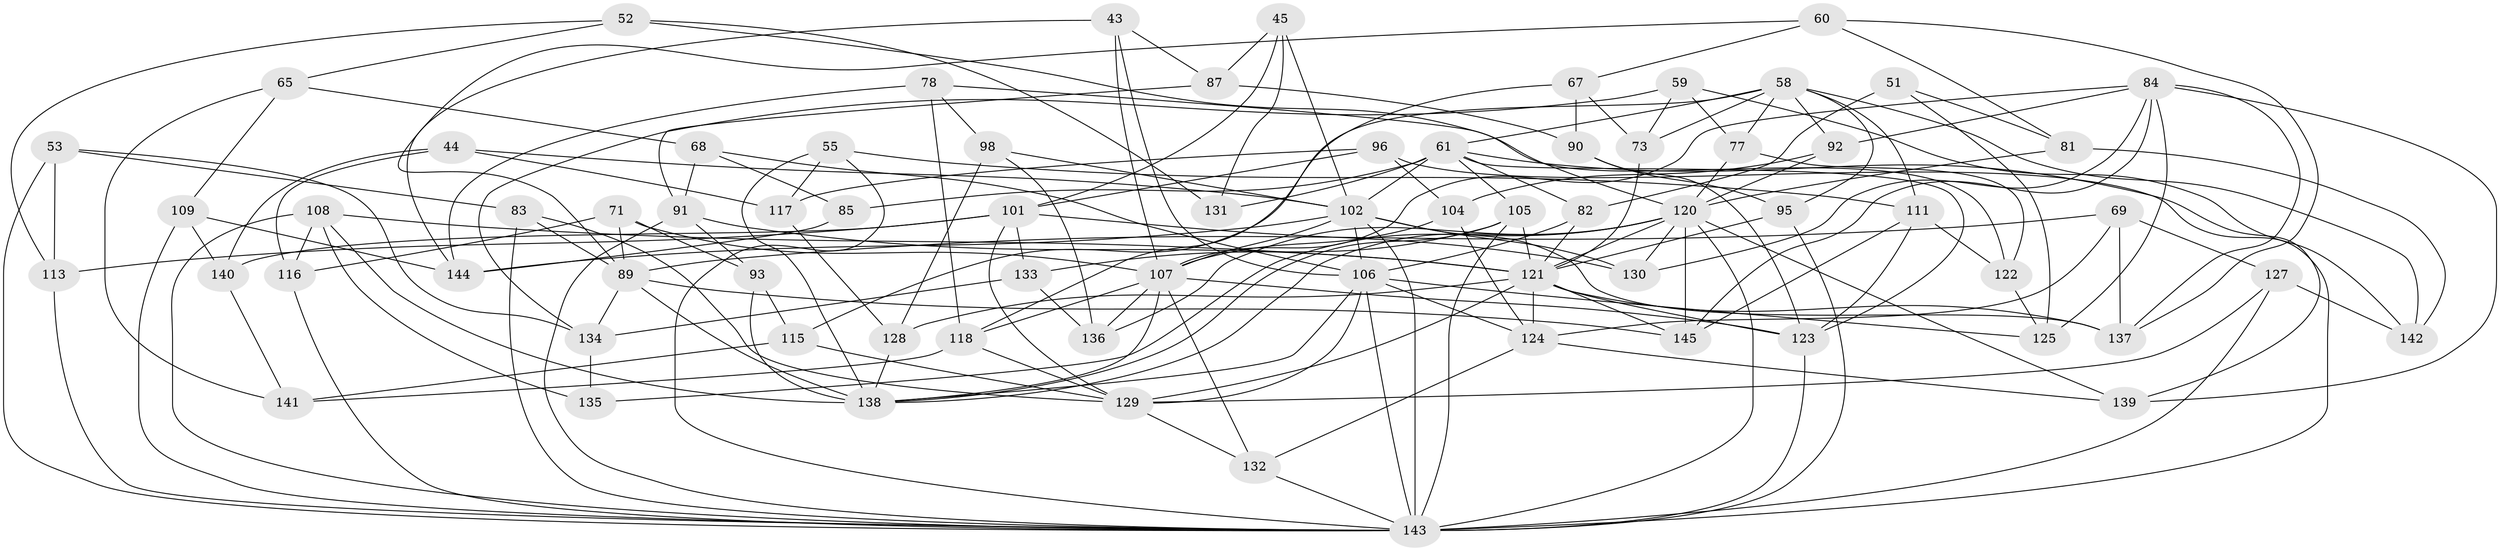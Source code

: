 // original degree distribution, {4: 1.0}
// Generated by graph-tools (version 1.1) at 2025/57/03/09/25 04:57:28]
// undirected, 72 vertices, 185 edges
graph export_dot {
graph [start="1"]
  node [color=gray90,style=filled];
  43;
  44;
  45;
  51;
  52;
  53;
  55;
  58 [super="+48"];
  59;
  60;
  61 [super="+49"];
  65;
  67;
  68;
  69;
  71;
  73;
  77;
  78 [super="+24"];
  81;
  82 [super="+25"];
  83;
  84 [super="+19"];
  85;
  87;
  89 [super="+14+18"];
  90;
  91 [super="+12"];
  92;
  93;
  95;
  96;
  98;
  101 [super="+32"];
  102 [super="+28+86"];
  104;
  105 [super="+27"];
  106 [super="+64"];
  107 [super="+79"];
  108 [super="+99"];
  109;
  111 [super="+63"];
  113;
  115;
  116;
  117;
  118 [super="+31"];
  120 [super="+33+38+114+80"];
  121 [super="+21+94+97"];
  122;
  123 [super="+8+13+37"];
  124 [super="+88+103"];
  125;
  127;
  128;
  129 [super="+1+74+119"];
  130 [super="+72"];
  131;
  132;
  133;
  134 [super="+126"];
  135;
  136;
  137 [super="+76"];
  138 [super="+56"];
  139;
  140;
  141;
  142;
  143 [super="+30+47+110+112+57"];
  144 [super="+100"];
  145 [super="+41+75"];
  43 -- 87;
  43 -- 89;
  43 -- 106;
  43 -- 107;
  44 -- 117;
  44 -- 116;
  44 -- 140;
  44 -- 102;
  45 -- 131;
  45 -- 87;
  45 -- 101;
  45 -- 102;
  51 -- 125;
  51 -- 82 [weight=2];
  51 -- 81;
  52 -- 65;
  52 -- 113;
  52 -- 131;
  52 -- 120;
  53 -- 113;
  53 -- 83;
  53 -- 134;
  53 -- 143;
  55 -- 117;
  55 -- 111;
  55 -- 138;
  55 -- 143;
  58 -- 142;
  58 -- 95;
  58 -- 111;
  58 -- 115;
  58 -- 61;
  58 -- 73;
  58 -- 92;
  58 -- 77;
  59 -- 142;
  59 -- 134;
  59 -- 73;
  59 -- 77;
  60 -- 67;
  60 -- 81;
  60 -- 137;
  60 -- 144;
  61 -- 102;
  61 -- 85 [weight=2];
  61 -- 131 [weight=2];
  61 -- 105;
  61 -- 139;
  61 -- 82;
  61 -- 123;
  65 -- 68;
  65 -- 109;
  65 -- 141;
  67 -- 73;
  67 -- 90;
  67 -- 118;
  68 -- 91;
  68 -- 85;
  68 -- 106;
  69 -- 127;
  69 -- 89;
  69 -- 124;
  69 -- 137;
  71 -- 93;
  71 -- 89;
  71 -- 116;
  71 -- 107;
  73 -- 121;
  77 -- 122;
  77 -- 120;
  78 -- 144 [weight=2];
  78 -- 122;
  78 -- 98;
  78 -- 118 [weight=2];
  81 -- 142;
  81 -- 120;
  82 -- 121 [weight=2];
  82 -- 106;
  83 -- 89;
  83 -- 129;
  83 -- 143;
  84 -- 125;
  84 -- 107;
  84 -- 145 [weight=2];
  84 -- 130;
  84 -- 139;
  84 -- 92;
  84 -- 137;
  85 -- 144;
  87 -- 90;
  87 -- 91;
  89 -- 138 [weight=2];
  89 -- 134;
  89 -- 145;
  90 -- 95;
  90 -- 123;
  91 -- 93;
  91 -- 121;
  91 -- 143 [weight=2];
  92 -- 104;
  92 -- 120;
  93 -- 115;
  93 -- 138;
  95 -- 121;
  95 -- 143;
  96 -- 117;
  96 -- 101;
  96 -- 143;
  96 -- 104;
  98 -- 128;
  98 -- 136;
  98 -- 102;
  101 -- 129;
  101 -- 113;
  101 -- 130 [weight=2];
  101 -- 133;
  101 -- 140;
  102 -- 130 [weight=2];
  102 -- 106;
  102 -- 107 [weight=3];
  102 -- 144;
  102 -- 137 [weight=2];
  102 -- 143 [weight=3];
  104 -- 124;
  104 -- 107;
  105 -- 121 [weight=2];
  105 -- 138;
  105 -- 133;
  105 -- 143;
  106 -- 143;
  106 -- 129 [weight=2];
  106 -- 138;
  106 -- 124 [weight=3];
  106 -- 125;
  107 -- 136;
  107 -- 132;
  107 -- 138;
  107 -- 118;
  107 -- 123;
  108 -- 116;
  108 -- 135;
  108 -- 138;
  108 -- 121 [weight=2];
  108 -- 143;
  109 -- 144;
  109 -- 140;
  109 -- 143;
  111 -- 122;
  111 -- 123 [weight=2];
  111 -- 145;
  113 -- 143;
  115 -- 141;
  115 -- 129;
  116 -- 143;
  117 -- 128;
  118 -- 129;
  118 -- 141;
  120 -- 136;
  120 -- 145 [weight=2];
  120 -- 138;
  120 -- 130;
  120 -- 121 [weight=2];
  120 -- 139;
  120 -- 135;
  120 -- 143 [weight=3];
  121 -- 129 [weight=2];
  121 -- 145 [weight=2];
  121 -- 128;
  121 -- 137;
  121 -- 123 [weight=2];
  121 -- 124;
  122 -- 125;
  123 -- 143 [weight=3];
  124 -- 139;
  124 -- 132;
  127 -- 142;
  127 -- 129;
  127 -- 143;
  128 -- 138;
  129 -- 132;
  132 -- 143;
  133 -- 136;
  133 -- 134;
  134 -- 135 [weight=2];
  140 -- 141;
}
